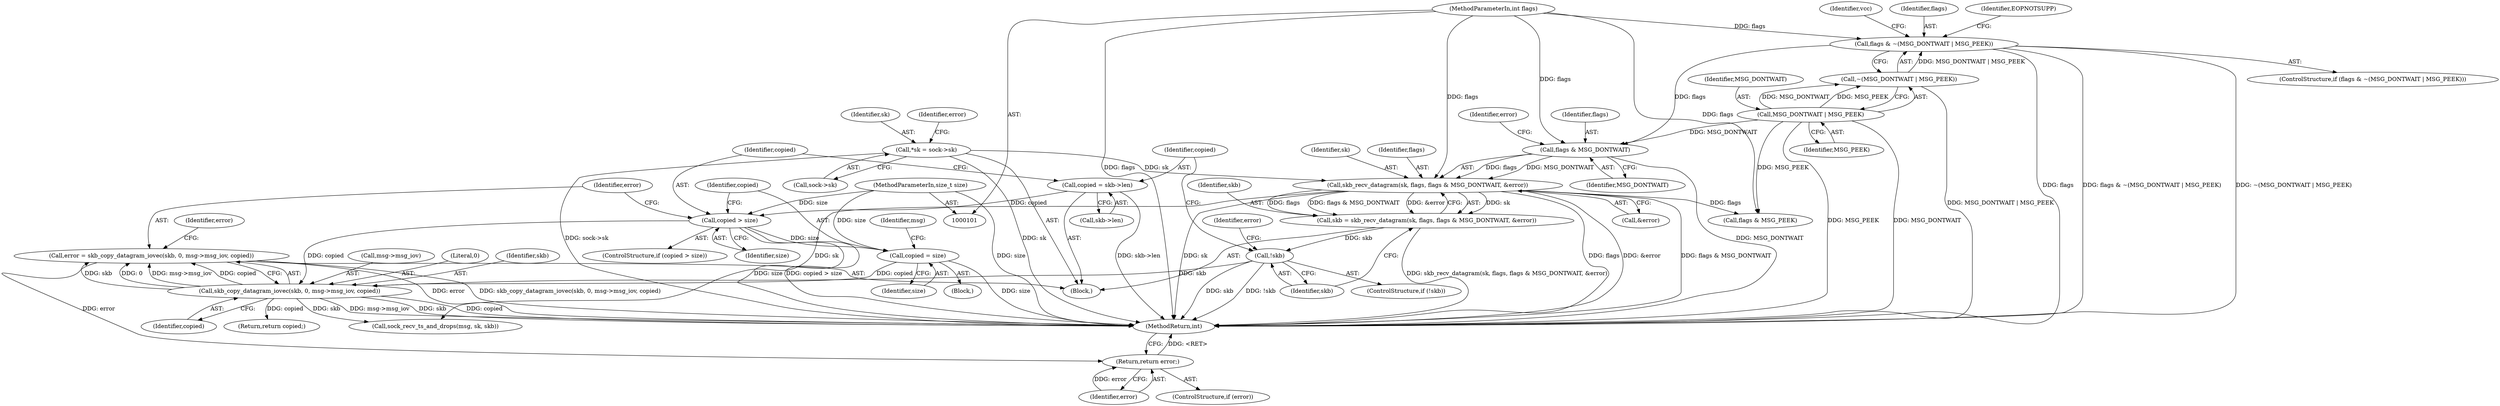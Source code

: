 digraph "0_linux_f3d3342602f8bcbf37d7c46641cb9bca7618eb1c_4@API" {
"1000202" [label="(Call,error = skb_copy_datagram_iovec(skb, 0, msg->msg_iov, copied))"];
"1000204" [label="(Call,skb_copy_datagram_iovec(skb, 0, msg->msg_iov, copied))"];
"1000180" [label="(Call,!skb)"];
"1000169" [label="(Call,skb = skb_recv_datagram(sk, flags, flags & MSG_DONTWAIT, &error))"];
"1000171" [label="(Call,skb_recv_datagram(sk, flags, flags & MSG_DONTWAIT, &error))"];
"1000109" [label="(Call,*sk = sock->sk)"];
"1000174" [label="(Call,flags & MSG_DONTWAIT)"];
"1000132" [label="(Call,flags & ~(MSG_DONTWAIT | MSG_PEEK))"];
"1000106" [label="(MethodParameterIn,int flags)"];
"1000134" [label="(Call,~(MSG_DONTWAIT | MSG_PEEK))"];
"1000135" [label="(Call,MSG_DONTWAIT | MSG_PEEK)"];
"1000194" [label="(Call,copied = size)"];
"1000190" [label="(Call,copied > size)"];
"1000184" [label="(Call,copied = skb->len)"];
"1000105" [label="(MethodParameterIn,size_t size)"];
"1000213" [label="(Return,return error;)"];
"1000181" [label="(Identifier,skb)"];
"1000140" [label="(Identifier,EOPNOTSUPP)"];
"1000131" [label="(ControlStructure,if (flags & ~(MSG_DONTWAIT | MSG_PEEK)))"];
"1000214" [label="(Identifier,error)"];
"1000199" [label="(Identifier,msg)"];
"1000172" [label="(Identifier,sk)"];
"1000185" [label="(Identifier,copied)"];
"1000186" [label="(Call,skb->len)"];
"1000221" [label="(Call,flags & MSG_PEEK)"];
"1000169" [label="(Call,skb = skb_recv_datagram(sk, flags, flags & MSG_DONTWAIT, &error))"];
"1000206" [label="(Literal,0)"];
"1000204" [label="(Call,skb_copy_datagram_iovec(skb, 0, msg->msg_iov, copied))"];
"1000119" [label="(Identifier,error)"];
"1000109" [label="(Call,*sk = sock->sk)"];
"1000194" [label="(Call,copied = size)"];
"1000190" [label="(Call,copied > size)"];
"1000195" [label="(Identifier,copied)"];
"1000170" [label="(Identifier,skb)"];
"1000173" [label="(Identifier,flags)"];
"1000132" [label="(Call,flags & ~(MSG_DONTWAIT | MSG_PEEK))"];
"1000135" [label="(Call,MSG_DONTWAIT | MSG_PEEK)"];
"1000134" [label="(Call,~(MSG_DONTWAIT | MSG_PEEK))"];
"1000176" [label="(Identifier,MSG_DONTWAIT)"];
"1000174" [label="(Call,flags & MSG_DONTWAIT)"];
"1000203" [label="(Identifier,error)"];
"1000136" [label="(Identifier,MSG_DONTWAIT)"];
"1000205" [label="(Identifier,skb)"];
"1000193" [label="(Block,)"];
"1000180" [label="(Call,!skb)"];
"1000137" [label="(Identifier,MSG_PEEK)"];
"1000189" [label="(ControlStructure,if (copied > size))"];
"1000184" [label="(Call,copied = skb->len)"];
"1000202" [label="(Call,error = skb_copy_datagram_iovec(skb, 0, msg->msg_iov, copied))"];
"1000175" [label="(Identifier,flags)"];
"1000207" [label="(Call,msg->msg_iov)"];
"1000196" [label="(Identifier,size)"];
"1000212" [label="(Identifier,error)"];
"1000179" [label="(ControlStructure,if (!skb))"];
"1000177" [label="(Call,&error)"];
"1000243" [label="(Return,return copied;)"];
"1000178" [label="(Identifier,error)"];
"1000211" [label="(ControlStructure,if (error))"];
"1000191" [label="(Identifier,copied)"];
"1000105" [label="(MethodParameterIn,size_t size)"];
"1000183" [label="(Identifier,error)"];
"1000213" [label="(Return,return error;)"];
"1000142" [label="(Identifier,vcc)"];
"1000107" [label="(Block,)"];
"1000133" [label="(Identifier,flags)"];
"1000192" [label="(Identifier,size)"];
"1000171" [label="(Call,skb_recv_datagram(sk, flags, flags & MSG_DONTWAIT, &error))"];
"1000111" [label="(Call,sock->sk)"];
"1000110" [label="(Identifier,sk)"];
"1000106" [label="(MethodParameterIn,int flags)"];
"1000210" [label="(Identifier,copied)"];
"1000215" [label="(Call,sock_recv_ts_and_drops(msg, sk, skb))"];
"1000245" [label="(MethodReturn,int)"];
"1000202" -> "1000107"  [label="AST: "];
"1000202" -> "1000204"  [label="CFG: "];
"1000203" -> "1000202"  [label="AST: "];
"1000204" -> "1000202"  [label="AST: "];
"1000212" -> "1000202"  [label="CFG: "];
"1000202" -> "1000245"  [label="DDG: error"];
"1000202" -> "1000245"  [label="DDG: skb_copy_datagram_iovec(skb, 0, msg->msg_iov, copied)"];
"1000204" -> "1000202"  [label="DDG: skb"];
"1000204" -> "1000202"  [label="DDG: 0"];
"1000204" -> "1000202"  [label="DDG: msg->msg_iov"];
"1000204" -> "1000202"  [label="DDG: copied"];
"1000202" -> "1000213"  [label="DDG: error"];
"1000204" -> "1000210"  [label="CFG: "];
"1000205" -> "1000204"  [label="AST: "];
"1000206" -> "1000204"  [label="AST: "];
"1000207" -> "1000204"  [label="AST: "];
"1000210" -> "1000204"  [label="AST: "];
"1000204" -> "1000245"  [label="DDG: copied"];
"1000204" -> "1000245"  [label="DDG: msg->msg_iov"];
"1000204" -> "1000245"  [label="DDG: skb"];
"1000180" -> "1000204"  [label="DDG: skb"];
"1000194" -> "1000204"  [label="DDG: copied"];
"1000190" -> "1000204"  [label="DDG: copied"];
"1000204" -> "1000215"  [label="DDG: skb"];
"1000204" -> "1000243"  [label="DDG: copied"];
"1000180" -> "1000179"  [label="AST: "];
"1000180" -> "1000181"  [label="CFG: "];
"1000181" -> "1000180"  [label="AST: "];
"1000183" -> "1000180"  [label="CFG: "];
"1000185" -> "1000180"  [label="CFG: "];
"1000180" -> "1000245"  [label="DDG: skb"];
"1000180" -> "1000245"  [label="DDG: !skb"];
"1000169" -> "1000180"  [label="DDG: skb"];
"1000169" -> "1000107"  [label="AST: "];
"1000169" -> "1000171"  [label="CFG: "];
"1000170" -> "1000169"  [label="AST: "];
"1000171" -> "1000169"  [label="AST: "];
"1000181" -> "1000169"  [label="CFG: "];
"1000169" -> "1000245"  [label="DDG: skb_recv_datagram(sk, flags, flags & MSG_DONTWAIT, &error)"];
"1000171" -> "1000169"  [label="DDG: sk"];
"1000171" -> "1000169"  [label="DDG: flags"];
"1000171" -> "1000169"  [label="DDG: flags & MSG_DONTWAIT"];
"1000171" -> "1000169"  [label="DDG: &error"];
"1000171" -> "1000177"  [label="CFG: "];
"1000172" -> "1000171"  [label="AST: "];
"1000173" -> "1000171"  [label="AST: "];
"1000174" -> "1000171"  [label="AST: "];
"1000177" -> "1000171"  [label="AST: "];
"1000171" -> "1000245"  [label="DDG: sk"];
"1000171" -> "1000245"  [label="DDG: flags"];
"1000171" -> "1000245"  [label="DDG: &error"];
"1000171" -> "1000245"  [label="DDG: flags & MSG_DONTWAIT"];
"1000109" -> "1000171"  [label="DDG: sk"];
"1000174" -> "1000171"  [label="DDG: flags"];
"1000174" -> "1000171"  [label="DDG: MSG_DONTWAIT"];
"1000106" -> "1000171"  [label="DDG: flags"];
"1000171" -> "1000215"  [label="DDG: sk"];
"1000171" -> "1000221"  [label="DDG: flags"];
"1000109" -> "1000107"  [label="AST: "];
"1000109" -> "1000111"  [label="CFG: "];
"1000110" -> "1000109"  [label="AST: "];
"1000111" -> "1000109"  [label="AST: "];
"1000119" -> "1000109"  [label="CFG: "];
"1000109" -> "1000245"  [label="DDG: sk"];
"1000109" -> "1000245"  [label="DDG: sock->sk"];
"1000174" -> "1000176"  [label="CFG: "];
"1000175" -> "1000174"  [label="AST: "];
"1000176" -> "1000174"  [label="AST: "];
"1000178" -> "1000174"  [label="CFG: "];
"1000174" -> "1000245"  [label="DDG: MSG_DONTWAIT"];
"1000132" -> "1000174"  [label="DDG: flags"];
"1000106" -> "1000174"  [label="DDG: flags"];
"1000135" -> "1000174"  [label="DDG: MSG_DONTWAIT"];
"1000132" -> "1000131"  [label="AST: "];
"1000132" -> "1000134"  [label="CFG: "];
"1000133" -> "1000132"  [label="AST: "];
"1000134" -> "1000132"  [label="AST: "];
"1000140" -> "1000132"  [label="CFG: "];
"1000142" -> "1000132"  [label="CFG: "];
"1000132" -> "1000245"  [label="DDG: flags & ~(MSG_DONTWAIT | MSG_PEEK)"];
"1000132" -> "1000245"  [label="DDG: ~(MSG_DONTWAIT | MSG_PEEK)"];
"1000132" -> "1000245"  [label="DDG: flags"];
"1000106" -> "1000132"  [label="DDG: flags"];
"1000134" -> "1000132"  [label="DDG: MSG_DONTWAIT | MSG_PEEK"];
"1000106" -> "1000101"  [label="AST: "];
"1000106" -> "1000245"  [label="DDG: flags"];
"1000106" -> "1000221"  [label="DDG: flags"];
"1000134" -> "1000135"  [label="CFG: "];
"1000135" -> "1000134"  [label="AST: "];
"1000134" -> "1000245"  [label="DDG: MSG_DONTWAIT | MSG_PEEK"];
"1000135" -> "1000134"  [label="DDG: MSG_DONTWAIT"];
"1000135" -> "1000134"  [label="DDG: MSG_PEEK"];
"1000135" -> "1000137"  [label="CFG: "];
"1000136" -> "1000135"  [label="AST: "];
"1000137" -> "1000135"  [label="AST: "];
"1000135" -> "1000245"  [label="DDG: MSG_DONTWAIT"];
"1000135" -> "1000245"  [label="DDG: MSG_PEEK"];
"1000135" -> "1000221"  [label="DDG: MSG_PEEK"];
"1000194" -> "1000193"  [label="AST: "];
"1000194" -> "1000196"  [label="CFG: "];
"1000195" -> "1000194"  [label="AST: "];
"1000196" -> "1000194"  [label="AST: "];
"1000199" -> "1000194"  [label="CFG: "];
"1000194" -> "1000245"  [label="DDG: size"];
"1000190" -> "1000194"  [label="DDG: size"];
"1000105" -> "1000194"  [label="DDG: size"];
"1000190" -> "1000189"  [label="AST: "];
"1000190" -> "1000192"  [label="CFG: "];
"1000191" -> "1000190"  [label="AST: "];
"1000192" -> "1000190"  [label="AST: "];
"1000195" -> "1000190"  [label="CFG: "];
"1000203" -> "1000190"  [label="CFG: "];
"1000190" -> "1000245"  [label="DDG: copied > size"];
"1000190" -> "1000245"  [label="DDG: size"];
"1000184" -> "1000190"  [label="DDG: copied"];
"1000105" -> "1000190"  [label="DDG: size"];
"1000184" -> "1000107"  [label="AST: "];
"1000184" -> "1000186"  [label="CFG: "];
"1000185" -> "1000184"  [label="AST: "];
"1000186" -> "1000184"  [label="AST: "];
"1000191" -> "1000184"  [label="CFG: "];
"1000184" -> "1000245"  [label="DDG: skb->len"];
"1000105" -> "1000101"  [label="AST: "];
"1000105" -> "1000245"  [label="DDG: size"];
"1000213" -> "1000211"  [label="AST: "];
"1000213" -> "1000214"  [label="CFG: "];
"1000214" -> "1000213"  [label="AST: "];
"1000245" -> "1000213"  [label="CFG: "];
"1000213" -> "1000245"  [label="DDG: <RET>"];
"1000214" -> "1000213"  [label="DDG: error"];
}
